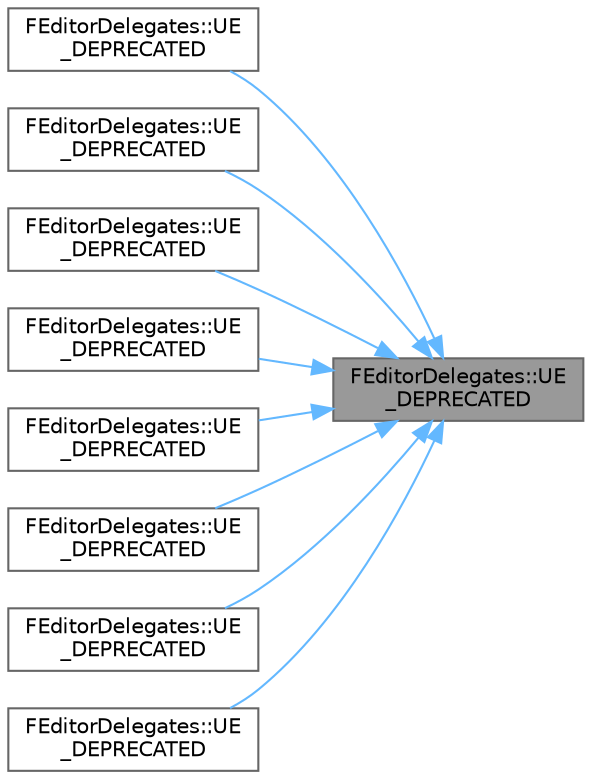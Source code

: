 digraph "FEditorDelegates::UE_DEPRECATED"
{
 // INTERACTIVE_SVG=YES
 // LATEX_PDF_SIZE
  bgcolor="transparent";
  edge [fontname=Helvetica,fontsize=10,labelfontname=Helvetica,labelfontsize=10];
  node [fontname=Helvetica,fontsize=10,shape=box,height=0.2,width=0.4];
  rankdir="RL";
  Node1 [id="Node000001",label="FEditorDelegates::UE\l_DEPRECATED",height=0.2,width=0.4,color="gray40", fillcolor="grey60", style="filled", fontcolor="black",tooltip="delegate type for when a user requests to delete certain assets... It allows the addition of secondar..."];
  Node1 -> Node2 [id="edge1_Node000001_Node000002",dir="back",color="steelblue1",style="solid",tooltip=" "];
  Node2 [id="Node000002",label="FEditorDelegates::UE\l_DEPRECATED",height=0.2,width=0.4,color="grey40", fillcolor="white", style="filled",URL="$d3/db4/structFEditorDelegates.html#a91c0e88c6bbdb26dd847adb6aabd56da",tooltip="Called when new assets have been (re-)imported."];
  Node1 -> Node3 [id="edge2_Node000001_Node000003",dir="back",color="steelblue1",style="solid",tooltip=" "];
  Node3 [id="Node000003",label="FEditorDelegates::UE\l_DEPRECATED",height=0.2,width=0.4,color="grey40", fillcolor="white", style="filled",URL="$d3/db4/structFEditorDelegates.html#a3577a93f0d46115db19e3974855a2d98",tooltip="Called when new assets are being (re-)imported."];
  Node1 -> Node4 [id="edge3_Node000001_Node000004",dir="back",color="steelblue1",style="solid",tooltip=" "];
  Node4 [id="Node000004",label="FEditorDelegates::UE\l_DEPRECATED",height=0.2,width=0.4,color="grey40", fillcolor="white", style="filled",URL="$d3/db4/structFEditorDelegates.html#a992a0395b7c07143678cec782be27b68",tooltip="Called after an asset has been reimported."];
  Node1 -> Node5 [id="edge4_Node000001_Node000005",dir="back",color="steelblue1",style="solid",tooltip=" "];
  Node5 [id="Node000005",label="FEditorDelegates::UE\l_DEPRECATED",height=0.2,width=0.4,color="grey40", fillcolor="white", style="filled",URL="$d3/db4/structFEditorDelegates.html#aafc0c1b2cbab381d9fc120017dde51ac",tooltip="Called when an editor mode is being entered."];
  Node1 -> Node6 [id="edge5_Node000001_Node000006",dir="back",color="steelblue1",style="solid",tooltip=" "];
  Node6 [id="Node000006",label="FEditorDelegates::UE\l_DEPRECATED",height=0.2,width=0.4,color="grey40", fillcolor="white", style="filled",URL="$d3/db4/structFEditorDelegates.html#a5d69136557bba0fa2724fbfe589c7367",tooltip="Called when an editor mode is being exited."];
  Node1 -> Node7 [id="edge6_Node000001_Node000007",dir="back",color="steelblue1",style="solid",tooltip=" "];
  Node7 [id="Node000007",label="FEditorDelegates::UE\l_DEPRECATED",height=0.2,width=0.4,color="grey40", fillcolor="white", style="filled",URL="$d3/db4/structFEditorDelegates.html#aad86accafbd7dbce2fdcb7e524a7343f",tooltip="Called when an editor mode ID is being entered."];
  Node1 -> Node8 [id="edge7_Node000001_Node000008",dir="back",color="steelblue1",style="solid",tooltip=" "];
  Node8 [id="Node000008",label="FEditorDelegates::UE\l_DEPRECATED",height=0.2,width=0.4,color="grey40", fillcolor="white", style="filled",URL="$d3/db4/structFEditorDelegates.html#a32ef4ff3f57f0544c881fadc942f031f",tooltip="Called when an editor mode ID is being exited."];
  Node1 -> Node9 [id="edge8_Node000001_Node000009",dir="back",color="steelblue1",style="solid",tooltip=" "];
  Node9 [id="Node000009",label="FEditorDelegates::UE\l_DEPRECATED",height=0.2,width=0.4,color="grey40", fillcolor="white", style="filled",URL="$d3/db4/structFEditorDelegates.html#a6da73aae684675b9584497ee7ad69065",tooltip="Called when the user requests certain assets be deletedand allows the addition of secondary assets th..."];
}
